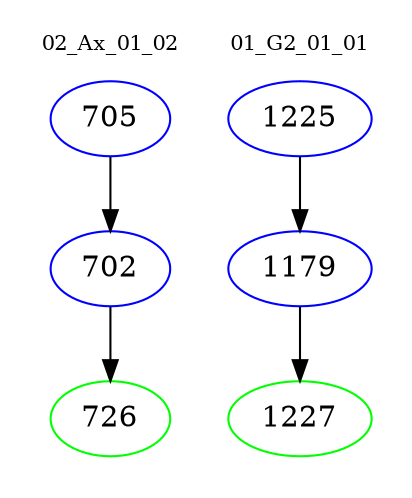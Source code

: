 digraph{
subgraph cluster_0 {
color = white
label = "02_Ax_01_02";
fontsize=10;
T0_705 [label="705", color="blue"]
T0_705 -> T0_702 [color="black"]
T0_702 [label="702", color="blue"]
T0_702 -> T0_726 [color="black"]
T0_726 [label="726", color="green"]
}
subgraph cluster_1 {
color = white
label = "01_G2_01_01";
fontsize=10;
T1_1225 [label="1225", color="blue"]
T1_1225 -> T1_1179 [color="black"]
T1_1179 [label="1179", color="blue"]
T1_1179 -> T1_1227 [color="black"]
T1_1227 [label="1227", color="green"]
}
}
